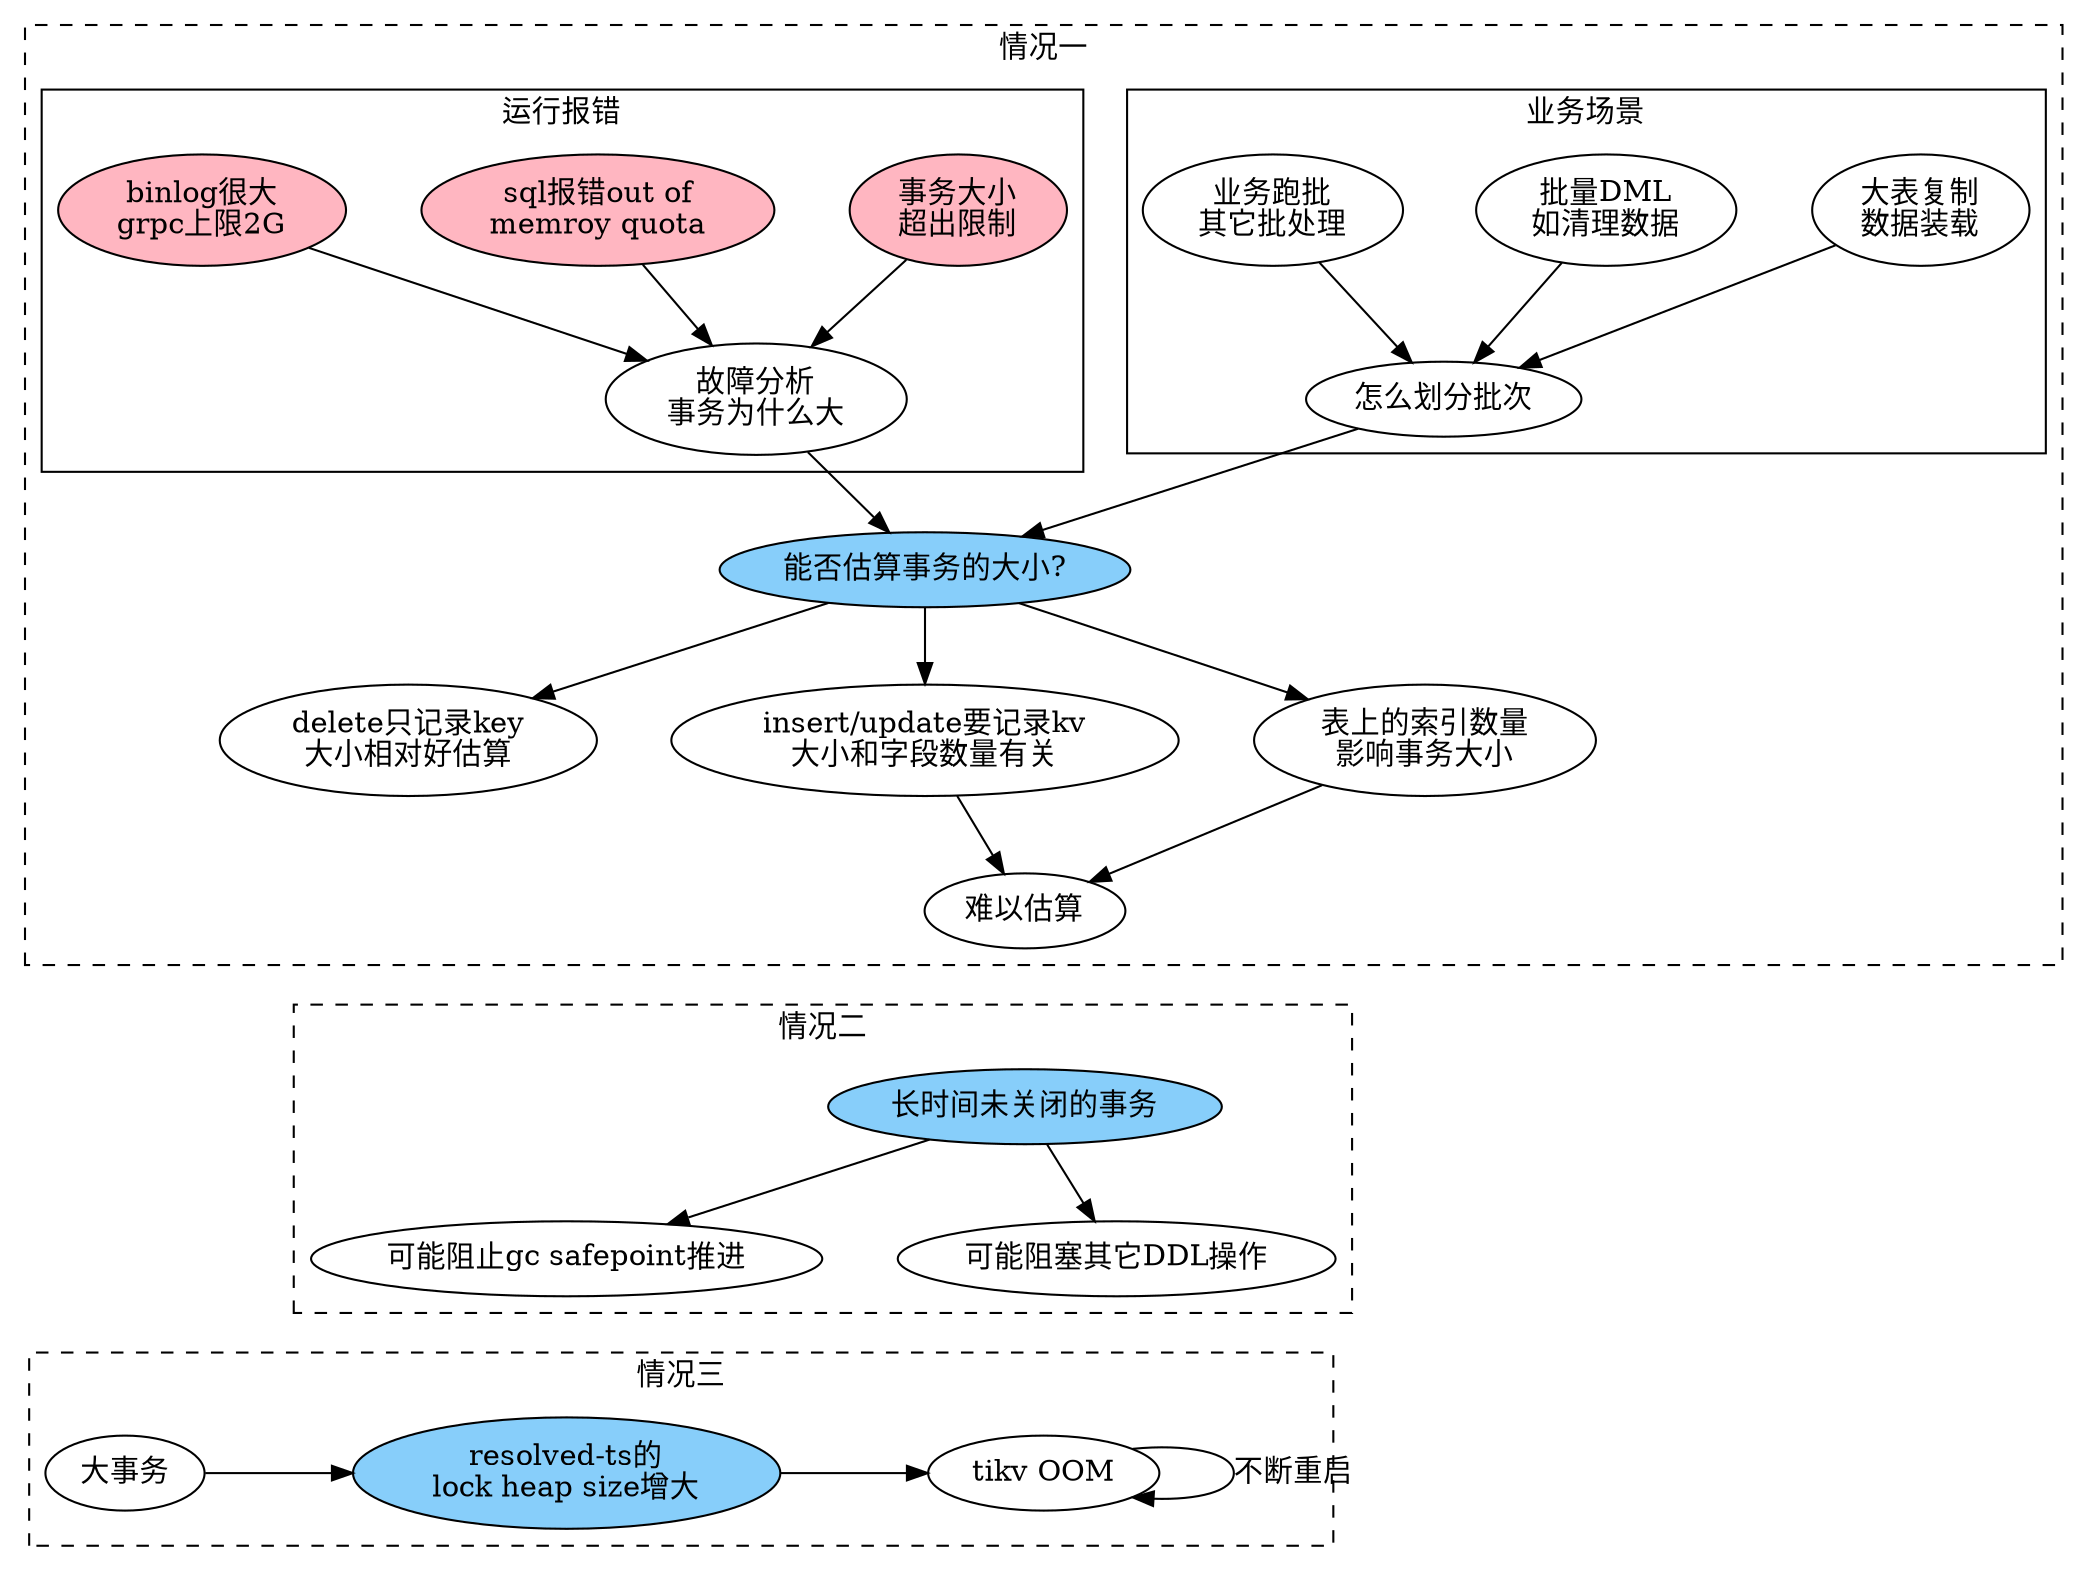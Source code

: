 digraph {
    graph [ ranksep="0.5" nodesep=0.5];
    // graph [ margin=20.5];

    subgraph cluster_quest1 {
        label="情况一"
        style=dashed
        need_estsize[label="能否估算事务的大小?", style="filled", fillcolor=lightskyblue];

        subgraph cluster_case1 {
            label = "业务场景"
            style=none

            {"大表复制\n数据装载";
            "批量DML\n如清理数据"
            "业务跑批\n其它批处理"} -> "怎么划分批次"
        }
        "怎么划分批次" -> need_estsize;
        subgraph cluster_case2 {
            label = "运行报错"
            style=none

            txn_size_err[label="事务大小\n超出限制", style="filled", fillcolor=lightpink]
            txn_omq_err[label="sql报错out of\nmemroy quota", style="filled", fillcolor=lightpink]
            binlog_err[label="binlog很大\ngrpc上限2G", style="filled", fillcolor=lightpink]
            {txn_size_err txn_omq_err binlog_err} -> "故障分析\n事务为什么大"
        }
        "故障分析\n事务为什么大" -> need_estsize

        need_estsize -> {
            "delete只记录key\n大小相对好估算"
            "insert/update要记录kv\n大小和字段数量有关"
            "表上的索引数量\n影响事务大小"
        }
        {"insert/update要记录kv\n大小和字段数量有关"
            "表上的索引数量\n影响事务大小"} -> "难以估算";
    }

    subgraph cluster_quest2 {
        label="情况二"
        style=dashed
        dead_txn [label="长时间未关闭的事务", style="filled", fillcolor=lightskyblue]
        dead_txn -> {"可能阻止gc safepoint推进" "可能阻塞其它DDL操作"}
    }

    {"难以估算" } -> dead_txn[style=invis]

    subgraph cluster_quest3 {
        label="情况三"; style=dashed;
        
        txn_resolved_ts [label="resolved-ts的\nlock heap size增大", style="filled", fillcolor=lightskyblue]
        {rank=same; "大事务" -> txn_resolved_ts -> "tikv OOM"; "tikv OOM" -> "tikv OOM"[label=不断重启]
        }
    }
    "可能阻止gc safepoint推进"-> txn_resolved_ts[style=invis]



}



















